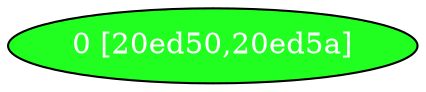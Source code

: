 diGraph libnss3{
	libnss3_0  [style=filled fillcolor="#20FF20" fontcolor="#ffffff" shape=oval label="0 [20ed50,20ed5a]"]


}